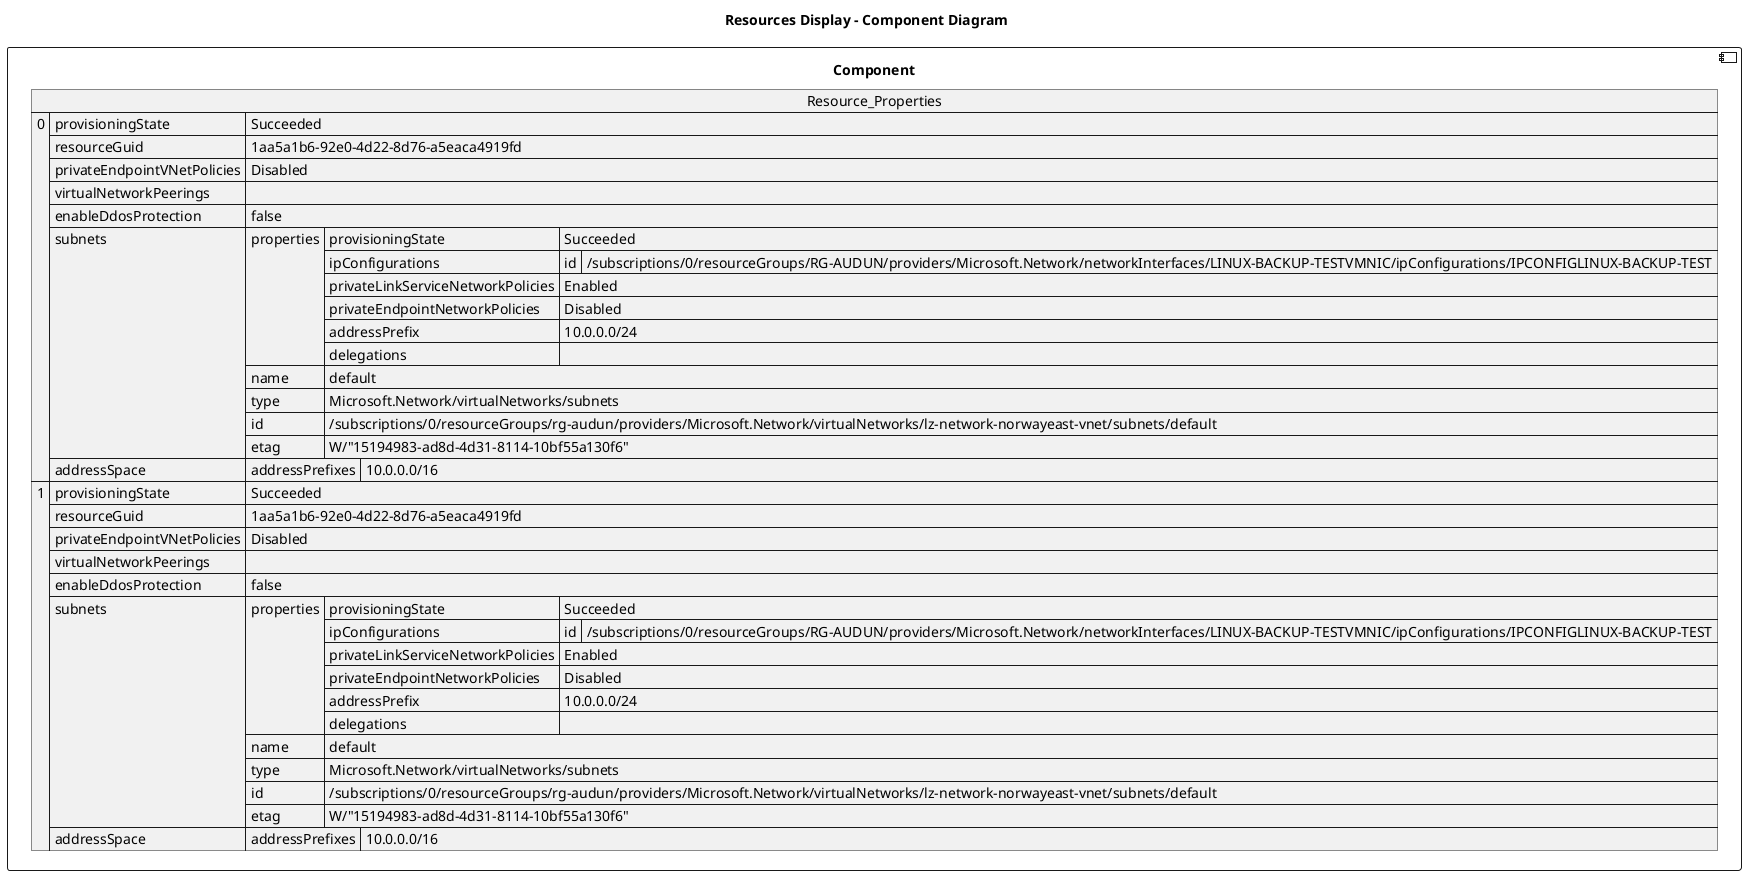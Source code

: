 @startuml

title Resources Display - Component Diagram

component Component {

json  Resource_Properties {
  "0": {
    "provisioningState": "Succeeded",
    "resourceGuid": "1aa5a1b6-92e0-4d22-8d76-a5eaca4919fd",
    "privateEndpointVNetPolicies": "Disabled",
    "virtualNetworkPeerings": [],
    "enableDdosProtection": false,
    "subnets": [
      {
        "properties": {
          "provisioningState": "Succeeded",
          "ipConfigurations": [
            {
              "id": "/subscriptions/0/resourceGroups/RG-AUDUN/providers/Microsoft.Network/networkInterfaces/LINUX-BACKUP-TESTVMNIC/ipConfigurations/IPCONFIGLINUX-BACKUP-TEST"
            }
          ],
          "privateLinkServiceNetworkPolicies": "Enabled",
          "privateEndpointNetworkPolicies": "Disabled",
          "addressPrefix": "10.0.0.0/24",
          "delegations": []
        },
        "name": "default",
        "type": "Microsoft.Network/virtualNetworks/subnets",
        "id": "/subscriptions/0/resourceGroups/rg-audun/providers/Microsoft.Network/virtualNetworks/lz-network-norwayeast-vnet/subnets/default",
        "etag": "W/\"15194983-ad8d-4d31-8114-10bf55a130f6\""
      }
    ],
    "addressSpace": {
      "addressPrefixes": [
        "10.0.0.0/16"
      ]
    }
  },
  "1": {
    "provisioningState": "Succeeded",
    "resourceGuid": "1aa5a1b6-92e0-4d22-8d76-a5eaca4919fd",
    "privateEndpointVNetPolicies": "Disabled",
    "virtualNetworkPeerings": [],
    "enableDdosProtection": false,
    "subnets": [
      {
        "properties": {
          "provisioningState": "Succeeded",
          "ipConfigurations": [
            {
              "id": "/subscriptions/0/resourceGroups/RG-AUDUN/providers/Microsoft.Network/networkInterfaces/LINUX-BACKUP-TESTVMNIC/ipConfigurations/IPCONFIGLINUX-BACKUP-TEST"
            }
          ],
          "privateLinkServiceNetworkPolicies": "Enabled",
          "privateEndpointNetworkPolicies": "Disabled",
          "addressPrefix": "10.0.0.0/24",
          "delegations": []
        },
        "name": "default",
        "type": "Microsoft.Network/virtualNetworks/subnets",
        "id": "/subscriptions/0/resourceGroups/rg-audun/providers/Microsoft.Network/virtualNetworks/lz-network-norwayeast-vnet/subnets/default",
        "etag": "W/\"15194983-ad8d-4d31-8114-10bf55a130f6\""
      }
    ],
    "addressSpace": {
      "addressPrefixes": [
        "10.0.0.0/16"
      ]
    }
  }
}
}
@enduml
